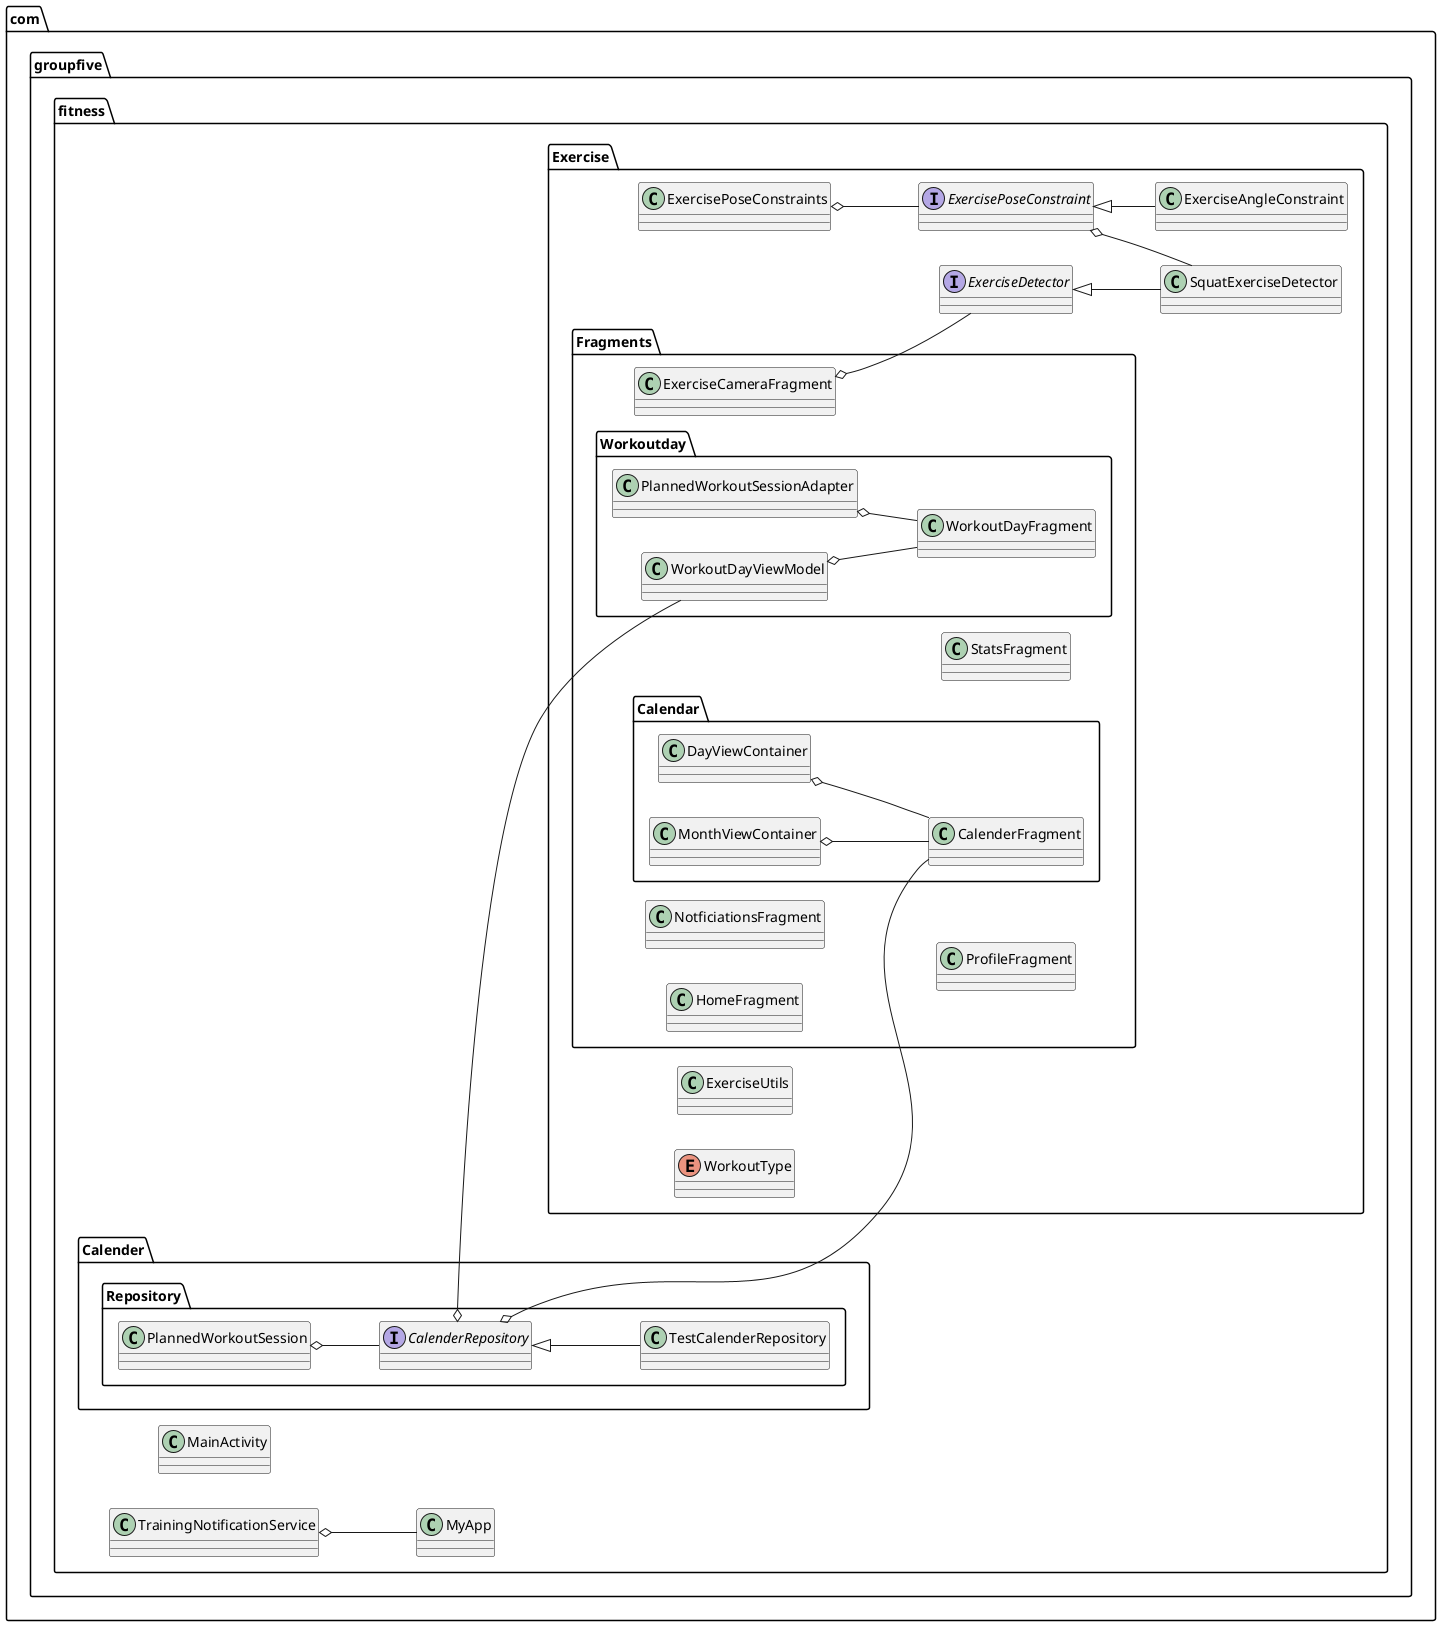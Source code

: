 @startuml FitnessApp

left to right direction

package com.groupfive.fitness <<Folder>> {
    Class MainActivity
    Class MyApp
    Class TrainingNotificationService

    package Calender <<Folder>>{ 
        package Repository <<Folder>> { 
        Interface CalenderRepository
            Class PlannedWorkoutSession
            Class TestCalenderRepository 
        }  
    }

    package Exercise <<Folder>> {
        Class ExerciseAngleConstraint
        Interface ExerciseDetector
        Interface ExercisePoseConstraint
        Class ExercisePoseConstraints
        Class ExerciseUtils
        Class SquatExerciseDetector
        Enum WorkoutType

    package Fragments <<Folder>> {
        package Calendar <<Folder>> {
        	Class CalenderFragment
        	Class DayViewContainer
        	Class MonthViewContainer
	}
        Class ExerciseCameraFragment
        Class HomeFragment
        Class NotficiationsFragment
        Class ProfileFragment
        Class StatsFragment

        package Workoutday <<Folder>> {
            Class PlannedWorkoutSessionAdapter
            Class WorkoutDayFragment
            Class WorkoutDayViewModel

        }
    }
}

' Exercise system
ExerciseDetector <|-- SquatExerciseDetector
ExercisePoseConstraint <|-- ExerciseAngleConstraint
ExercisePoseConstraints o-- ExercisePoseConstraint
ExerciseCameraFragment o-- ExerciseDetector
ExercisePoseConstraint o-- SquatExerciseDetector

' Calender
CalenderRepository <|-- TestCalenderRepository
PlannedWorkoutSession o-- CalenderRepository
CalenderRepository o-- WorkoutDayViewModel
CalenderRepository o-- CalenderFragment
WorkoutDayViewModel o-- WorkoutDayFragment
PlannedWorkoutSessionAdapter o-- WorkoutDayFragment
TrainingNotificationService o-- MyApp
DayViewContainer o-- CalenderFragment
MonthViewContainer o-- CalenderFragment
@enduml